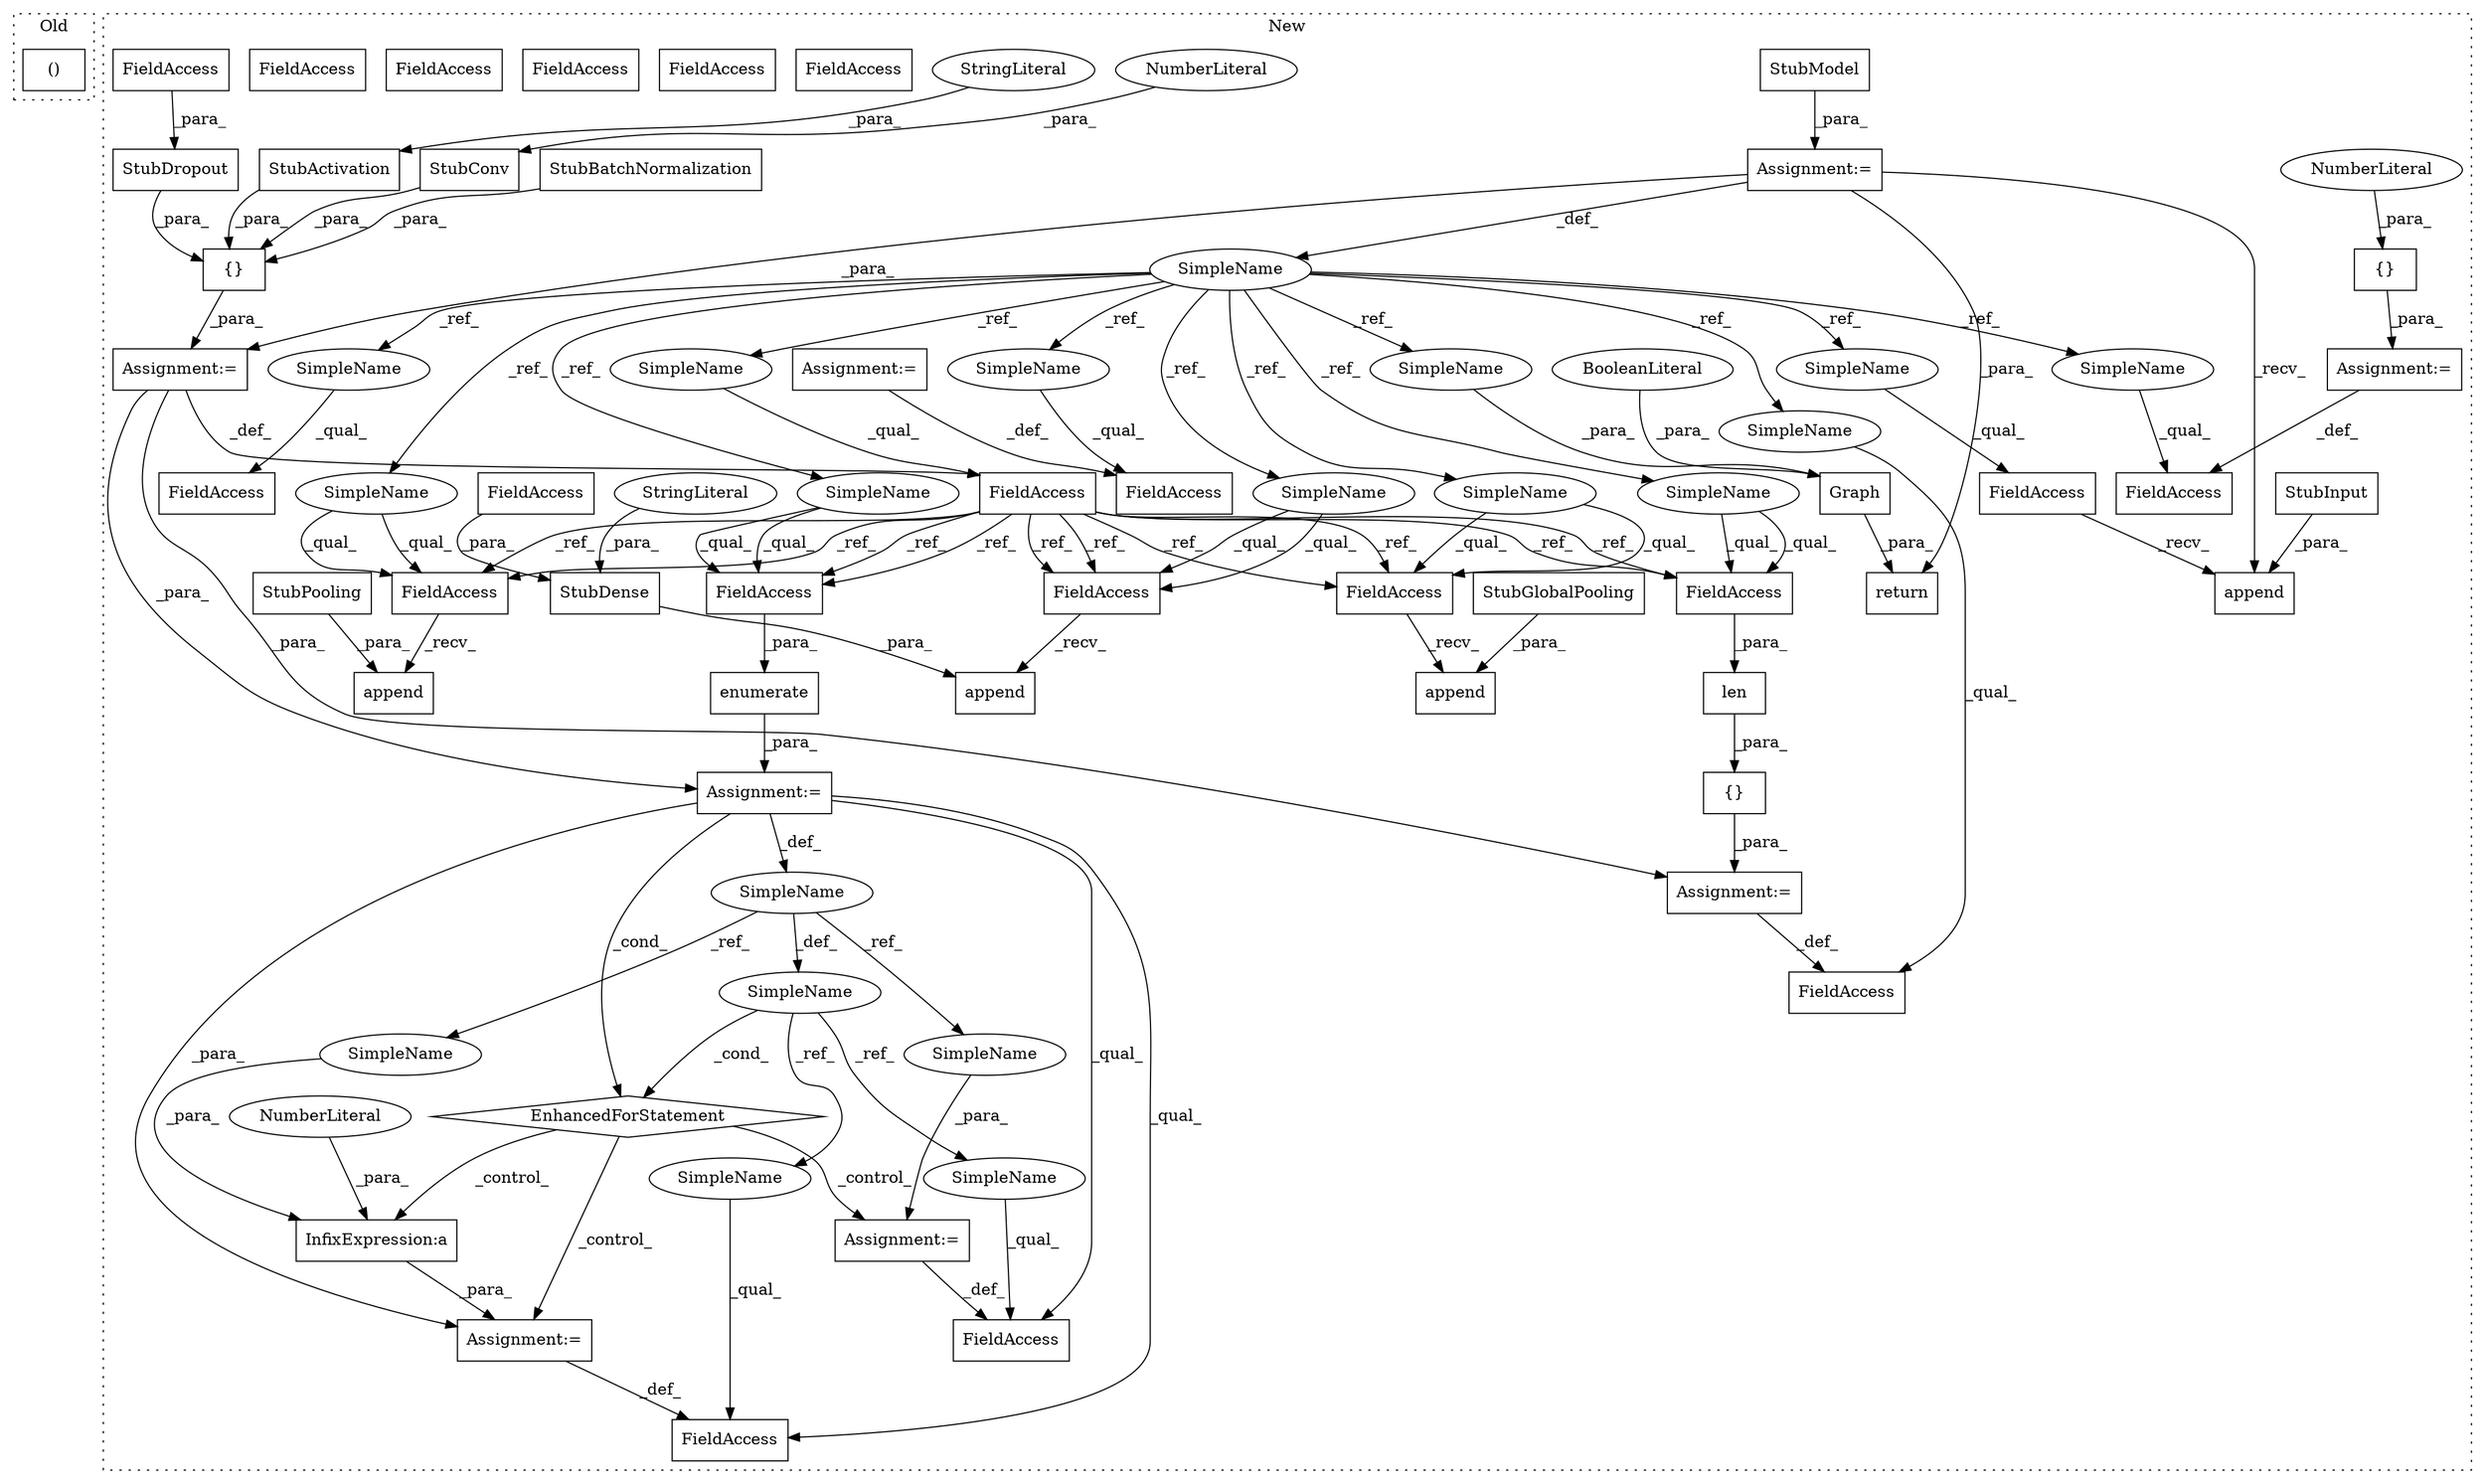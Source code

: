 digraph G {
subgraph cluster0 {
1 [label="()" a="106" s="2257" l="38" shape="box"];
label = "Old";
style="dotted";
}
subgraph cluster1 {
2 [label="StubDense" a="32" s="3197,3231" l="10,1" shape="box"];
3 [label="FieldAccess" a="22" s="3207" l="14" shape="box"];
4 [label="StringLiteral" a="45" s="3222" l="9" shape="ellipse"];
5 [label="append" a="32" s="3190,3232" l="7,1" shape="box"];
6 [label="{}" a="4" s="2872,2989" l="1,1" shape="box"];
7 [label="InfixExpression:a" a="27" s="3451" l="3" shape="box"];
8 [label="{}" a="4" s="3270,3288" l="1,1" shape="box"];
9 [label="NumberLiteral" a="34" s="3454" l="1" shape="ellipse"];
10 [label="StubConv" a="32" s="2921,2948" l="9,1" shape="box"];
11 [label="NumberLiteral" a="34" s="2942" l="1" shape="ellipse"];
12 [label="SimpleName" a="42" s="3366" l="5" shape="ellipse"];
13 [label="EnhancedForStatement" a="70" s="3295,3397" l="67,2" shape="diamond"];
14 [label="StubActivation" a="32" s="2898,2919" l="15,1" shape="box"];
15 [label="StubModel" a="32" s="2636" l="11" shape="box"];
16 [label="StringLiteral" a="45" s="2913" l="6" shape="ellipse"];
17 [label="Graph" a="32" s="3475,3492" l="6,1" shape="box"];
18 [label="BooleanLiteral" a="9" s="3487" l="5" shape="ellipse"];
19 [label="SimpleName" a="42" s="2630" l="5" shape="ellipse"];
20 [label="FieldAccess" a="22" s="3239" l="13" shape="box"];
21 [label="len" a="32" s="3271,3287" l="4,1" shape="box"];
22 [label="FieldAccess" a="22" s="3275" l="12" shape="box"];
23 [label="FieldAccess" a="22" s="2849" l="12" shape="box"];
24 [label="FieldAccess" a="22" s="3177" l="12" shape="box"];
25 [label="FieldAccess" a="22" s="3070" l="12" shape="box"];
26 [label="FieldAccess" a="22" s="3384" l="12" shape="box"];
27 [label="FieldAccess" a="22" s="3128" l="12" shape="box"];
28 [label="FieldAccess" a="22" s="3407" l="11" shape="box"];
29 [label="FieldAccess" a="22" s="2693" l="12" shape="box"];
30 [label="{}" a="4" s="2715,2717" l="1,1" shape="box"];
31 [label="NumberLiteral" a="34" s="2716" l="1" shape="ellipse"];
32 [label="FieldAccess" a="22" s="3432" l="12" shape="box"];
33 [label="FieldAccess" a="22" s="2849" l="12" shape="box"];
34 [label="FieldAccess" a="22" s="2653" l="17" shape="box"];
35 [label="FieldAccess" a="22" s="2724" l="12" shape="box"];
36 [label="StubBatchNormalization" a="32" s="2873" l="24" shape="box"];
37 [label="StubDropout" a="32" s="2950,2988" l="12,1" shape="box"];
38 [label="FieldAccess" a="22" s="2962" l="26" shape="box"];
39 [label="enumerate" a="32" s="3374,3396" l="10,1" shape="box"];
40 [label="SimpleName" a="42" s="3352" l="5" shape="ellipse"];
41 [label="Assignment:=" a="7" s="3418" l="1" shape="box"];
42 [label="Assignment:=" a="7" s="3295,3397" l="67,2" shape="box"];
43 [label="Assignment:=" a="7" s="2705" l="1" shape="box"];
44 [label="Assignment:=" a="7" s="2670" l="1" shape="box"];
45 [label="Assignment:=" a="7" s="3444" l="1" shape="box"];
46 [label="Assignment:=" a="7" s="2635" l="1" shape="box"];
47 [label="Assignment:=" a="7" s="3252" l="1" shape="box"];
48 [label="Assignment:=" a="7" s="2861" l="2" shape="box"];
49 [label="return" a="41" s="3468" l="7" shape="box"];
50 [label="append" a="32" s="3141,3170" l="7,1" shape="box"];
51 [label="StubGlobalPooling" a="32" s="3148,3169" l="18,1" shape="box"];
52 [label="append" a="32" s="3083,3107" l="7,1" shape="box"];
53 [label="StubPooling" a="32" s="3090,3106" l="12,1" shape="box"];
54 [label="append" a="32" s="2737,2755" l="7,1" shape="box"];
55 [label="StubInput" a="32" s="2744" l="11" shape="box"];
56 [label="SimpleName" a="42" s="3419" l="5" shape="ellipse"];
57 [label="SimpleName" a="42" s="3446" l="5" shape="ellipse"];
58 [label="FieldAccess" a="22" s="3384" l="12" shape="box"];
59 [label="FieldAccess" a="22" s="3128" l="12" shape="box"];
60 [label="FieldAccess" a="22" s="3177" l="12" shape="box"];
61 [label="FieldAccess" a="22" s="3070" l="12" shape="box"];
62 [label="FieldAccess" a="22" s="3275" l="12" shape="box"];
63 [label="SimpleName" a="42" s="3407" l="5" shape="ellipse"];
64 [label="SimpleName" a="42" s="3432" l="5" shape="ellipse"];
65 [label="SimpleName" a="42" s="3070" l="5" shape="ellipse"];
66 [label="SimpleName" a="42" s="3481" l="5" shape="ellipse"];
67 [label="SimpleName" a="42" s="2849" l="5" shape="ellipse"];
68 [label="SimpleName" a="42" s="2693" l="5" shape="ellipse"];
69 [label="SimpleName" a="42" s="2724" l="5" shape="ellipse"];
70 [label="SimpleName" a="42" s="2653" l="5" shape="ellipse"];
71 [label="SimpleName" a="42" s="3177" l="5" shape="ellipse"];
72 [label="SimpleName" a="42" s="3239" l="5" shape="ellipse"];
73 [label="SimpleName" a="42" s="2849" l="5" shape="ellipse"];
74 [label="SimpleName" a="42" s="3128" l="5" shape="ellipse"];
75 [label="SimpleName" a="42" s="3384" l="5" shape="ellipse"];
76 [label="SimpleName" a="42" s="3275" l="5" shape="ellipse"];
label = "New";
style="dotted";
}
2 -> 5 [label="_para_"];
3 -> 2 [label="_para_"];
4 -> 2 [label="_para_"];
6 -> 48 [label="_para_"];
7 -> 45 [label="_para_"];
8 -> 47 [label="_para_"];
9 -> 7 [label="_para_"];
10 -> 6 [label="_para_"];
11 -> 10 [label="_para_"];
12 -> 64 [label="_ref_"];
12 -> 63 [label="_ref_"];
12 -> 13 [label="_cond_"];
13 -> 41 [label="_control_"];
13 -> 7 [label="_control_"];
13 -> 45 [label="_control_"];
14 -> 6 [label="_para_"];
15 -> 46 [label="_para_"];
16 -> 14 [label="_para_"];
17 -> 49 [label="_para_"];
18 -> 17 [label="_para_"];
19 -> 72 [label="_ref_"];
19 -> 66 [label="_ref_"];
19 -> 68 [label="_ref_"];
19 -> 73 [label="_ref_"];
19 -> 74 [label="_ref_"];
19 -> 69 [label="_ref_"];
19 -> 70 [label="_ref_"];
19 -> 76 [label="_ref_"];
19 -> 65 [label="_ref_"];
19 -> 71 [label="_ref_"];
19 -> 75 [label="_ref_"];
19 -> 67 [label="_ref_"];
21 -> 8 [label="_para_"];
23 -> 61 [label="_ref_"];
23 -> 61 [label="_ref_"];
23 -> 59 [label="_ref_"];
23 -> 59 [label="_ref_"];
23 -> 62 [label="_ref_"];
23 -> 62 [label="_ref_"];
23 -> 58 [label="_ref_"];
23 -> 58 [label="_ref_"];
23 -> 60 [label="_ref_"];
23 -> 60 [label="_ref_"];
30 -> 43 [label="_para_"];
31 -> 30 [label="_para_"];
35 -> 54 [label="_recv_"];
36 -> 6 [label="_para_"];
37 -> 6 [label="_para_"];
38 -> 37 [label="_para_"];
39 -> 42 [label="_para_"];
40 -> 56 [label="_ref_"];
40 -> 12 [label="_def_"];
40 -> 57 [label="_ref_"];
41 -> 28 [label="_def_"];
42 -> 13 [label="_cond_"];
42 -> 45 [label="_para_"];
42 -> 28 [label="_qual_"];
42 -> 32 [label="_qual_"];
42 -> 40 [label="_def_"];
43 -> 29 [label="_def_"];
44 -> 34 [label="_def_"];
45 -> 32 [label="_def_"];
46 -> 54 [label="_recv_"];
46 -> 49 [label="_para_"];
46 -> 48 [label="_para_"];
46 -> 19 [label="_def_"];
47 -> 20 [label="_def_"];
48 -> 42 [label="_para_"];
48 -> 23 [label="_def_"];
48 -> 47 [label="_para_"];
51 -> 50 [label="_para_"];
53 -> 52 [label="_para_"];
55 -> 54 [label="_para_"];
56 -> 41 [label="_para_"];
57 -> 7 [label="_para_"];
58 -> 39 [label="_para_"];
59 -> 50 [label="_recv_"];
60 -> 5 [label="_recv_"];
61 -> 52 [label="_recv_"];
62 -> 21 [label="_para_"];
63 -> 28 [label="_qual_"];
64 -> 32 [label="_qual_"];
65 -> 61 [label="_qual_"];
65 -> 61 [label="_qual_"];
66 -> 17 [label="_para_"];
67 -> 33 [label="_qual_"];
68 -> 29 [label="_qual_"];
69 -> 35 [label="_qual_"];
70 -> 34 [label="_qual_"];
71 -> 60 [label="_qual_"];
71 -> 60 [label="_qual_"];
72 -> 20 [label="_qual_"];
73 -> 23 [label="_qual_"];
74 -> 59 [label="_qual_"];
74 -> 59 [label="_qual_"];
75 -> 58 [label="_qual_"];
75 -> 58 [label="_qual_"];
76 -> 62 [label="_qual_"];
76 -> 62 [label="_qual_"];
}